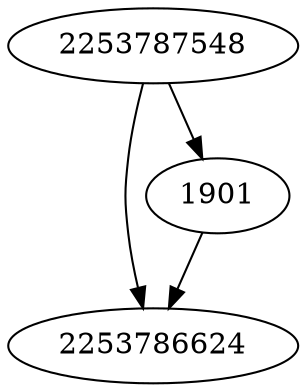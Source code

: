 strict digraph  {
2253786624;
2253787548;
1901;
2253787548 -> 1901;
2253787548 -> 2253786624;
1901 -> 2253786624;
}
